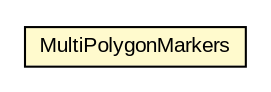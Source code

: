 #!/usr/local/bin/dot
#
# Class diagram 
# Generated by UMLGraph version R5_6-24-gf6e263 (http://www.umlgraph.org/)
#

digraph G {
	edge [fontname="arial",fontsize=10,labelfontname="arial",labelfontsize=10];
	node [fontname="arial",fontsize=10,shape=plaintext];
	nodesep=0.25;
	ranksep=0.5;
	// org.osmdroid.gpkg.overlay.features.MultiPolygonMarkers
	c197473 [label=<<table title="org.osmdroid.gpkg.overlay.features.MultiPolygonMarkers" border="0" cellborder="1" cellspacing="0" cellpadding="2" port="p" bgcolor="lemonChiffon" href="./MultiPolygonMarkers.html">
		<tr><td><table border="0" cellspacing="0" cellpadding="1">
<tr><td align="center" balign="center"> MultiPolygonMarkers </td></tr>
		</table></td></tr>
		</table>>, URL="./MultiPolygonMarkers.html", fontname="arial", fontcolor="black", fontsize=10.0];
}

